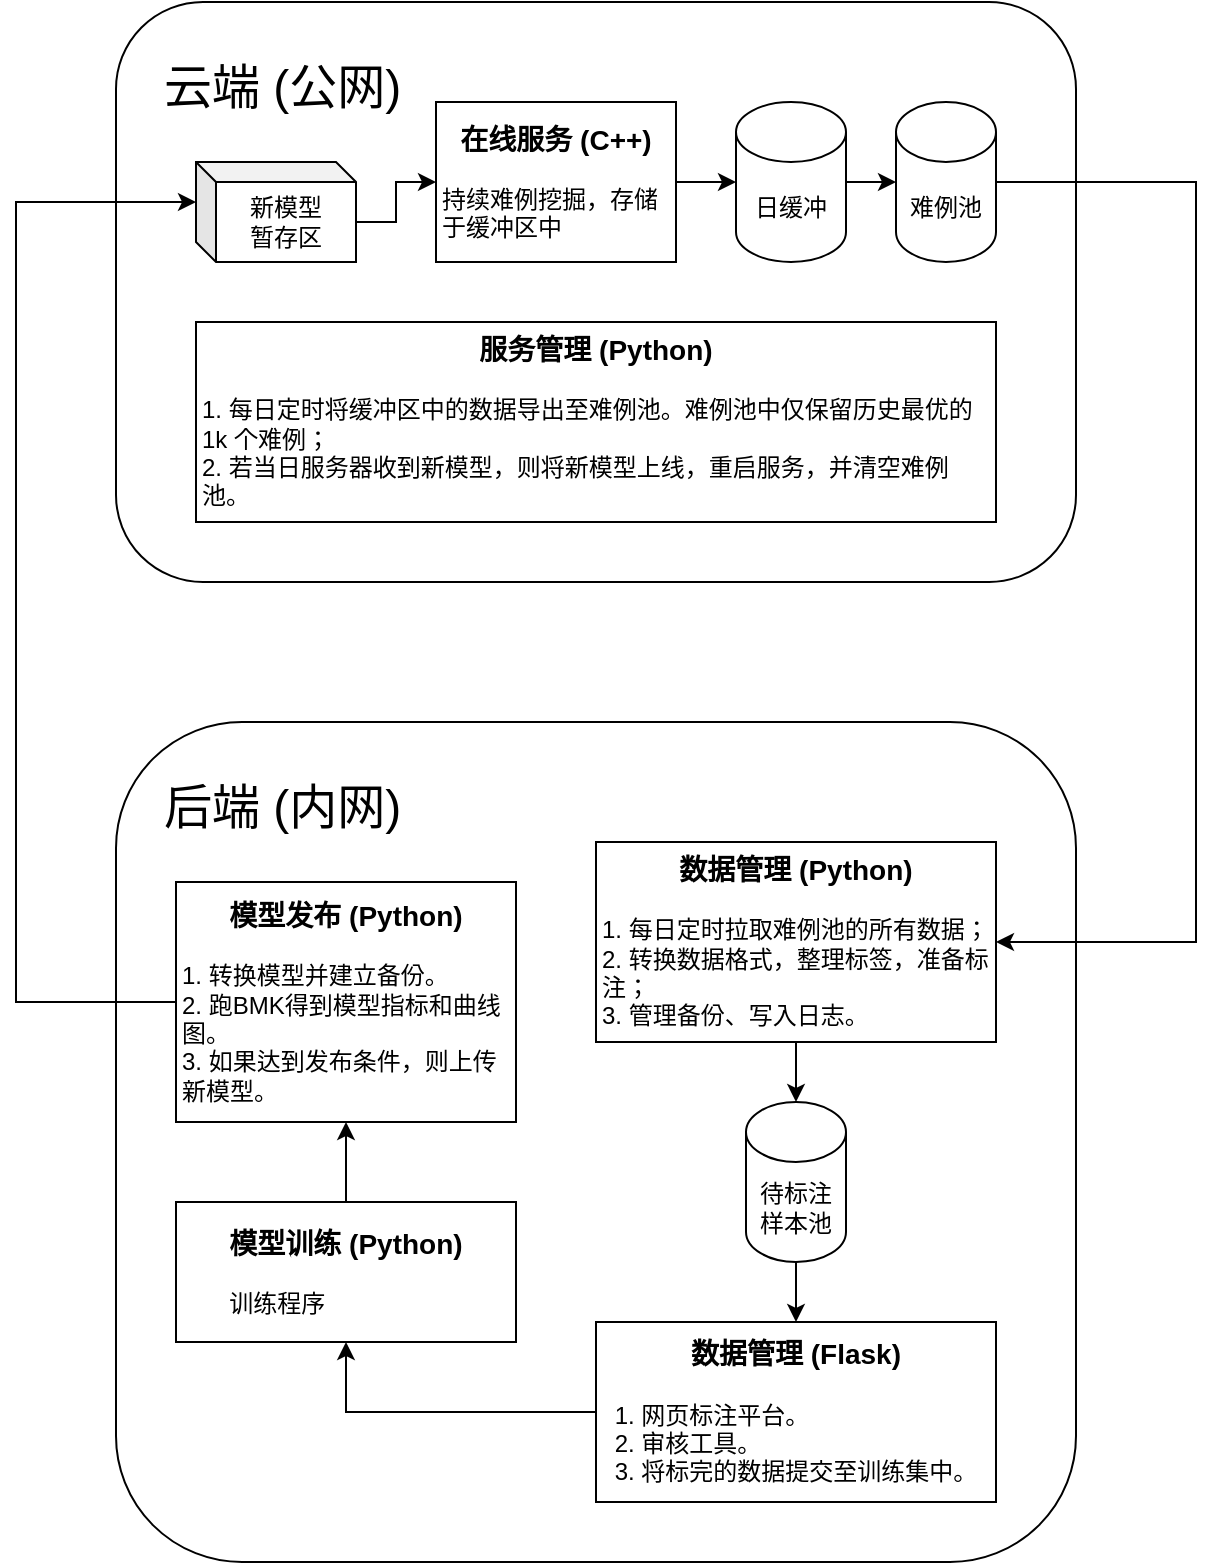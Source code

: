 <mxfile version="16.5.6" type="github">
  <diagram id="oXYSmh-GCWIDTML4-bH2" name="Page-1">
    <mxGraphModel dx="1422" dy="832" grid="1" gridSize="10" guides="1" tooltips="1" connect="1" arrows="1" fold="1" page="1" pageScale="1" pageWidth="850" pageHeight="1100" math="0" shadow="0">
      <root>
        <mxCell id="0" />
        <mxCell id="1" parent="0" />
        <mxCell id="kqTDMFvDRpqGVh2tXkA1-17" value="后端 (内网)" style="rounded=1;whiteSpace=wrap;html=1;fontSize=24;verticalAlign=top;align=left;spacing=24;" vertex="1" parent="1">
          <mxGeometry x="200" y="480" width="480" height="420" as="geometry" />
        </mxCell>
        <mxCell id="kqTDMFvDRpqGVh2tXkA1-6" value="云端 (公网)" style="rounded=1;whiteSpace=wrap;html=1;fontSize=24;verticalAlign=top;align=left;spacing=24;" vertex="1" parent="1">
          <mxGeometry x="200" y="120" width="480" height="290" as="geometry" />
        </mxCell>
        <mxCell id="kqTDMFvDRpqGVh2tXkA1-9" style="edgeStyle=orthogonalEdgeStyle;rounded=0;orthogonalLoop=1;jettySize=auto;html=1;exitX=1;exitY=0.5;exitDx=0;exitDy=0;entryX=0;entryY=0.5;entryDx=0;entryDy=0;entryPerimeter=0;fontSize=12;" edge="1" parent="1" source="kqTDMFvDRpqGVh2tXkA1-1" target="kqTDMFvDRpqGVh2tXkA1-8">
          <mxGeometry relative="1" as="geometry" />
        </mxCell>
        <mxCell id="kqTDMFvDRpqGVh2tXkA1-1" value="&lt;font&gt;&lt;b&gt;&lt;font style=&quot;font-size: 14px&quot;&gt;在线服务 (C++)&lt;/font&gt;&lt;br&gt;&lt;/b&gt;&lt;span style=&quot;font-size: 12px ; font-family: &amp;#34;helvetica&amp;#34;&quot;&gt;&lt;br&gt;&lt;div style=&quot;text-align: left&quot;&gt;&lt;span style=&quot;font-family: &amp;#34;helvetica&amp;#34;&quot;&gt;持续难例挖掘，&lt;/span&gt;&lt;span&gt;存储于缓冲区中&lt;/span&gt;&lt;/div&gt;&lt;/span&gt;&lt;/font&gt;" style="rounded=0;whiteSpace=wrap;html=1;spacingLeft=0;spacingRight=0;spacing=4;" vertex="1" parent="1">
          <mxGeometry x="360" y="170" width="120" height="80" as="geometry" />
        </mxCell>
        <mxCell id="kqTDMFvDRpqGVh2tXkA1-3" value="&lt;font&gt;&lt;b style=&quot;font-size: 14px&quot;&gt;服务管理 (Python)&lt;br&gt;&lt;/b&gt;&lt;span&gt;&lt;br&gt;&lt;div style=&quot;text-align: left&quot;&gt;&lt;span&gt;1. 每日定时将缓冲区中的数据导出至难例池。难例池中仅保留历史最优的 1k 个难例；&lt;/span&gt;&lt;/div&gt;&lt;div style=&quot;text-align: left&quot;&gt;&lt;span&gt;2. 若当日服务器收到新模型，则将新模型上线，重启服务，并清空难例池。&lt;/span&gt;&lt;br&gt;&lt;/div&gt;&lt;/span&gt;&lt;/font&gt;" style="rounded=0;whiteSpace=wrap;html=1;spacing=4;" vertex="1" parent="1">
          <mxGeometry x="240" y="280" width="400" height="100" as="geometry" />
        </mxCell>
        <mxCell id="kqTDMFvDRpqGVh2tXkA1-19" style="edgeStyle=orthogonalEdgeStyle;rounded=0;orthogonalLoop=1;jettySize=auto;html=1;exitX=1;exitY=0.5;exitDx=0;exitDy=0;exitPerimeter=0;entryX=1;entryY=0.5;entryDx=0;entryDy=0;fontSize=12;" edge="1" parent="1" source="kqTDMFvDRpqGVh2tXkA1-7" target="kqTDMFvDRpqGVh2tXkA1-18">
          <mxGeometry relative="1" as="geometry">
            <Array as="points">
              <mxPoint x="740" y="210" />
              <mxPoint x="740" y="590" />
            </Array>
          </mxGeometry>
        </mxCell>
        <mxCell id="kqTDMFvDRpqGVh2tXkA1-7" value="难例池" style="shape=cylinder3;whiteSpace=wrap;html=1;boundedLbl=1;backgroundOutline=1;size=15;fontSize=12;" vertex="1" parent="1">
          <mxGeometry x="590" y="170" width="50" height="80" as="geometry" />
        </mxCell>
        <mxCell id="kqTDMFvDRpqGVh2tXkA1-10" style="edgeStyle=orthogonalEdgeStyle;rounded=0;orthogonalLoop=1;jettySize=auto;html=1;exitX=1;exitY=0.5;exitDx=0;exitDy=0;exitPerimeter=0;entryX=0;entryY=0.5;entryDx=0;entryDy=0;entryPerimeter=0;fontSize=12;" edge="1" parent="1" source="kqTDMFvDRpqGVh2tXkA1-8" target="kqTDMFvDRpqGVh2tXkA1-7">
          <mxGeometry relative="1" as="geometry" />
        </mxCell>
        <mxCell id="kqTDMFvDRpqGVh2tXkA1-8" value="日缓冲" style="shape=cylinder3;whiteSpace=wrap;html=1;boundedLbl=1;backgroundOutline=1;size=15;fontSize=12;" vertex="1" parent="1">
          <mxGeometry x="510" y="170" width="55" height="80" as="geometry" />
        </mxCell>
        <mxCell id="kqTDMFvDRpqGVh2tXkA1-16" style="edgeStyle=orthogonalEdgeStyle;rounded=0;orthogonalLoop=1;jettySize=auto;html=1;exitX=0;exitY=0;exitDx=80;exitDy=30;exitPerimeter=0;fontSize=12;" edge="1" parent="1" source="kqTDMFvDRpqGVh2tXkA1-11" target="kqTDMFvDRpqGVh2tXkA1-1">
          <mxGeometry relative="1" as="geometry" />
        </mxCell>
        <mxCell id="kqTDMFvDRpqGVh2tXkA1-11" value="新模型&lt;br&gt;暂存区" style="shape=cube;whiteSpace=wrap;html=1;boundedLbl=1;backgroundOutline=1;darkOpacity=0.05;darkOpacity2=0.1;fontSize=12;size=10;" vertex="1" parent="1">
          <mxGeometry x="240" y="200" width="80" height="50" as="geometry" />
        </mxCell>
        <mxCell id="kqTDMFvDRpqGVh2tXkA1-23" style="edgeStyle=orthogonalEdgeStyle;rounded=0;orthogonalLoop=1;jettySize=auto;html=1;exitX=0.5;exitY=1;exitDx=0;exitDy=0;fontSize=12;" edge="1" parent="1" source="kqTDMFvDRpqGVh2tXkA1-18" target="kqTDMFvDRpqGVh2tXkA1-20">
          <mxGeometry relative="1" as="geometry" />
        </mxCell>
        <mxCell id="kqTDMFvDRpqGVh2tXkA1-18" value="&lt;font&gt;&lt;b style=&quot;font-size: 14px&quot;&gt;数据管理 (Python)&lt;br&gt;&lt;/b&gt;&lt;span&gt;&lt;br&gt;&lt;div style=&quot;text-align: left&quot;&gt;&lt;span&gt;1. 每日定时拉取难例池的所有数据；&lt;br&gt;&lt;/span&gt;&lt;/div&gt;&lt;div style=&quot;text-align: left&quot;&gt;&lt;span&gt;2. 转换数据格式，整理标签，准备标注；&lt;/span&gt;&lt;/div&gt;&lt;div style=&quot;text-align: left&quot;&gt;&lt;span&gt;3. 管理备份、写入日志。&lt;/span&gt;&lt;/div&gt;&lt;/span&gt;&lt;/font&gt;" style="rounded=0;whiteSpace=wrap;html=1;spacing=4;" vertex="1" parent="1">
          <mxGeometry x="440" y="540" width="200" height="100" as="geometry" />
        </mxCell>
        <mxCell id="kqTDMFvDRpqGVh2tXkA1-25" style="edgeStyle=orthogonalEdgeStyle;rounded=0;orthogonalLoop=1;jettySize=auto;html=1;exitX=0.5;exitY=1;exitDx=0;exitDy=0;exitPerimeter=0;entryX=0.5;entryY=0;entryDx=0;entryDy=0;fontSize=12;" edge="1" parent="1" source="kqTDMFvDRpqGVh2tXkA1-20" target="kqTDMFvDRpqGVh2tXkA1-26">
          <mxGeometry relative="1" as="geometry">
            <mxPoint x="470" y="765" as="targetPoint" />
          </mxGeometry>
        </mxCell>
        <mxCell id="kqTDMFvDRpqGVh2tXkA1-20" value="待标注样本池" style="shape=cylinder3;whiteSpace=wrap;html=1;boundedLbl=1;backgroundOutline=1;size=15;fontSize=12;spacing=4;" vertex="1" parent="1">
          <mxGeometry x="515" y="670" width="50" height="80" as="geometry" />
        </mxCell>
        <mxCell id="kqTDMFvDRpqGVh2tXkA1-28" style="edgeStyle=orthogonalEdgeStyle;rounded=0;orthogonalLoop=1;jettySize=auto;html=1;exitX=0;exitY=0.5;exitDx=0;exitDy=0;entryX=0.5;entryY=1;entryDx=0;entryDy=0;fontSize=12;" edge="1" parent="1" source="kqTDMFvDRpqGVh2tXkA1-26" target="kqTDMFvDRpqGVh2tXkA1-27">
          <mxGeometry relative="1" as="geometry" />
        </mxCell>
        <mxCell id="kqTDMFvDRpqGVh2tXkA1-26" value="&lt;font&gt;&lt;b style=&quot;font-size: 14px&quot;&gt;数据管理 (Flask)&lt;br&gt;&lt;/b&gt;&lt;span&gt;&lt;br&gt;&lt;div style=&quot;text-align: left&quot;&gt;&lt;span&gt;1. 网页标注平台&lt;/span&gt;&lt;span&gt;。&lt;/span&gt;&lt;/div&gt;&lt;div style=&quot;text-align: left&quot;&gt;&lt;span&gt;2. 审核工具。&lt;/span&gt;&lt;/div&gt;&lt;div style=&quot;text-align: left&quot;&gt;&lt;span&gt;3. 将标完的数据提交至训练集中。&lt;/span&gt;&lt;/div&gt;&lt;/span&gt;&lt;/font&gt;" style="rounded=0;whiteSpace=wrap;html=1;spacing=4;" vertex="1" parent="1">
          <mxGeometry x="440" y="780" width="200" height="90" as="geometry" />
        </mxCell>
        <mxCell id="kqTDMFvDRpqGVh2tXkA1-30" style="edgeStyle=orthogonalEdgeStyle;rounded=0;orthogonalLoop=1;jettySize=auto;html=1;exitX=0.5;exitY=0;exitDx=0;exitDy=0;entryX=0.5;entryY=1;entryDx=0;entryDy=0;fontSize=12;" edge="1" parent="1" source="kqTDMFvDRpqGVh2tXkA1-27" target="kqTDMFvDRpqGVh2tXkA1-29">
          <mxGeometry relative="1" as="geometry" />
        </mxCell>
        <mxCell id="kqTDMFvDRpqGVh2tXkA1-27" value="&lt;font&gt;&lt;b style=&quot;font-size: 14px&quot;&gt;模型训练 (Python)&lt;br&gt;&lt;/b&gt;&lt;span&gt;&lt;br&gt;&lt;div style=&quot;text-align: left&quot;&gt;&lt;span&gt;训练程序&lt;br&gt;&lt;/span&gt;&lt;/div&gt;&lt;/span&gt;&lt;/font&gt;" style="rounded=0;whiteSpace=wrap;html=1;spacing=4;" vertex="1" parent="1">
          <mxGeometry x="230" y="720" width="170" height="70" as="geometry" />
        </mxCell>
        <mxCell id="kqTDMFvDRpqGVh2tXkA1-31" style="edgeStyle=orthogonalEdgeStyle;rounded=0;orthogonalLoop=1;jettySize=auto;html=1;exitX=0;exitY=0.5;exitDx=0;exitDy=0;entryX=0;entryY=0;entryDx=0;entryDy=20;entryPerimeter=0;fontSize=12;" edge="1" parent="1" source="kqTDMFvDRpqGVh2tXkA1-29" target="kqTDMFvDRpqGVh2tXkA1-11">
          <mxGeometry relative="1" as="geometry">
            <Array as="points">
              <mxPoint x="150" y="620" />
              <mxPoint x="150" y="220" />
            </Array>
          </mxGeometry>
        </mxCell>
        <mxCell id="kqTDMFvDRpqGVh2tXkA1-29" value="&lt;font&gt;&lt;b style=&quot;font-size: 14px&quot;&gt;模型发布 (Python)&lt;br&gt;&lt;/b&gt;&lt;span&gt;&lt;br&gt;&lt;div style=&quot;text-align: left&quot;&gt;&lt;span&gt;1. 转换模型并建立备份。&lt;/span&gt;&lt;/div&gt;&lt;div style=&quot;text-align: left&quot;&gt;&lt;span&gt;2. 跑BMK得到模型指标和曲线图&lt;/span&gt;&lt;span&gt;。&lt;/span&gt;&lt;/div&gt;&lt;div style=&quot;text-align: left&quot;&gt;3. 如果达到发布条件，则上传新模型。&lt;/div&gt;&lt;/span&gt;&lt;/font&gt;" style="rounded=0;whiteSpace=wrap;html=1;spacing=4;" vertex="1" parent="1">
          <mxGeometry x="230" y="560" width="170" height="120" as="geometry" />
        </mxCell>
      </root>
    </mxGraphModel>
  </diagram>
</mxfile>
